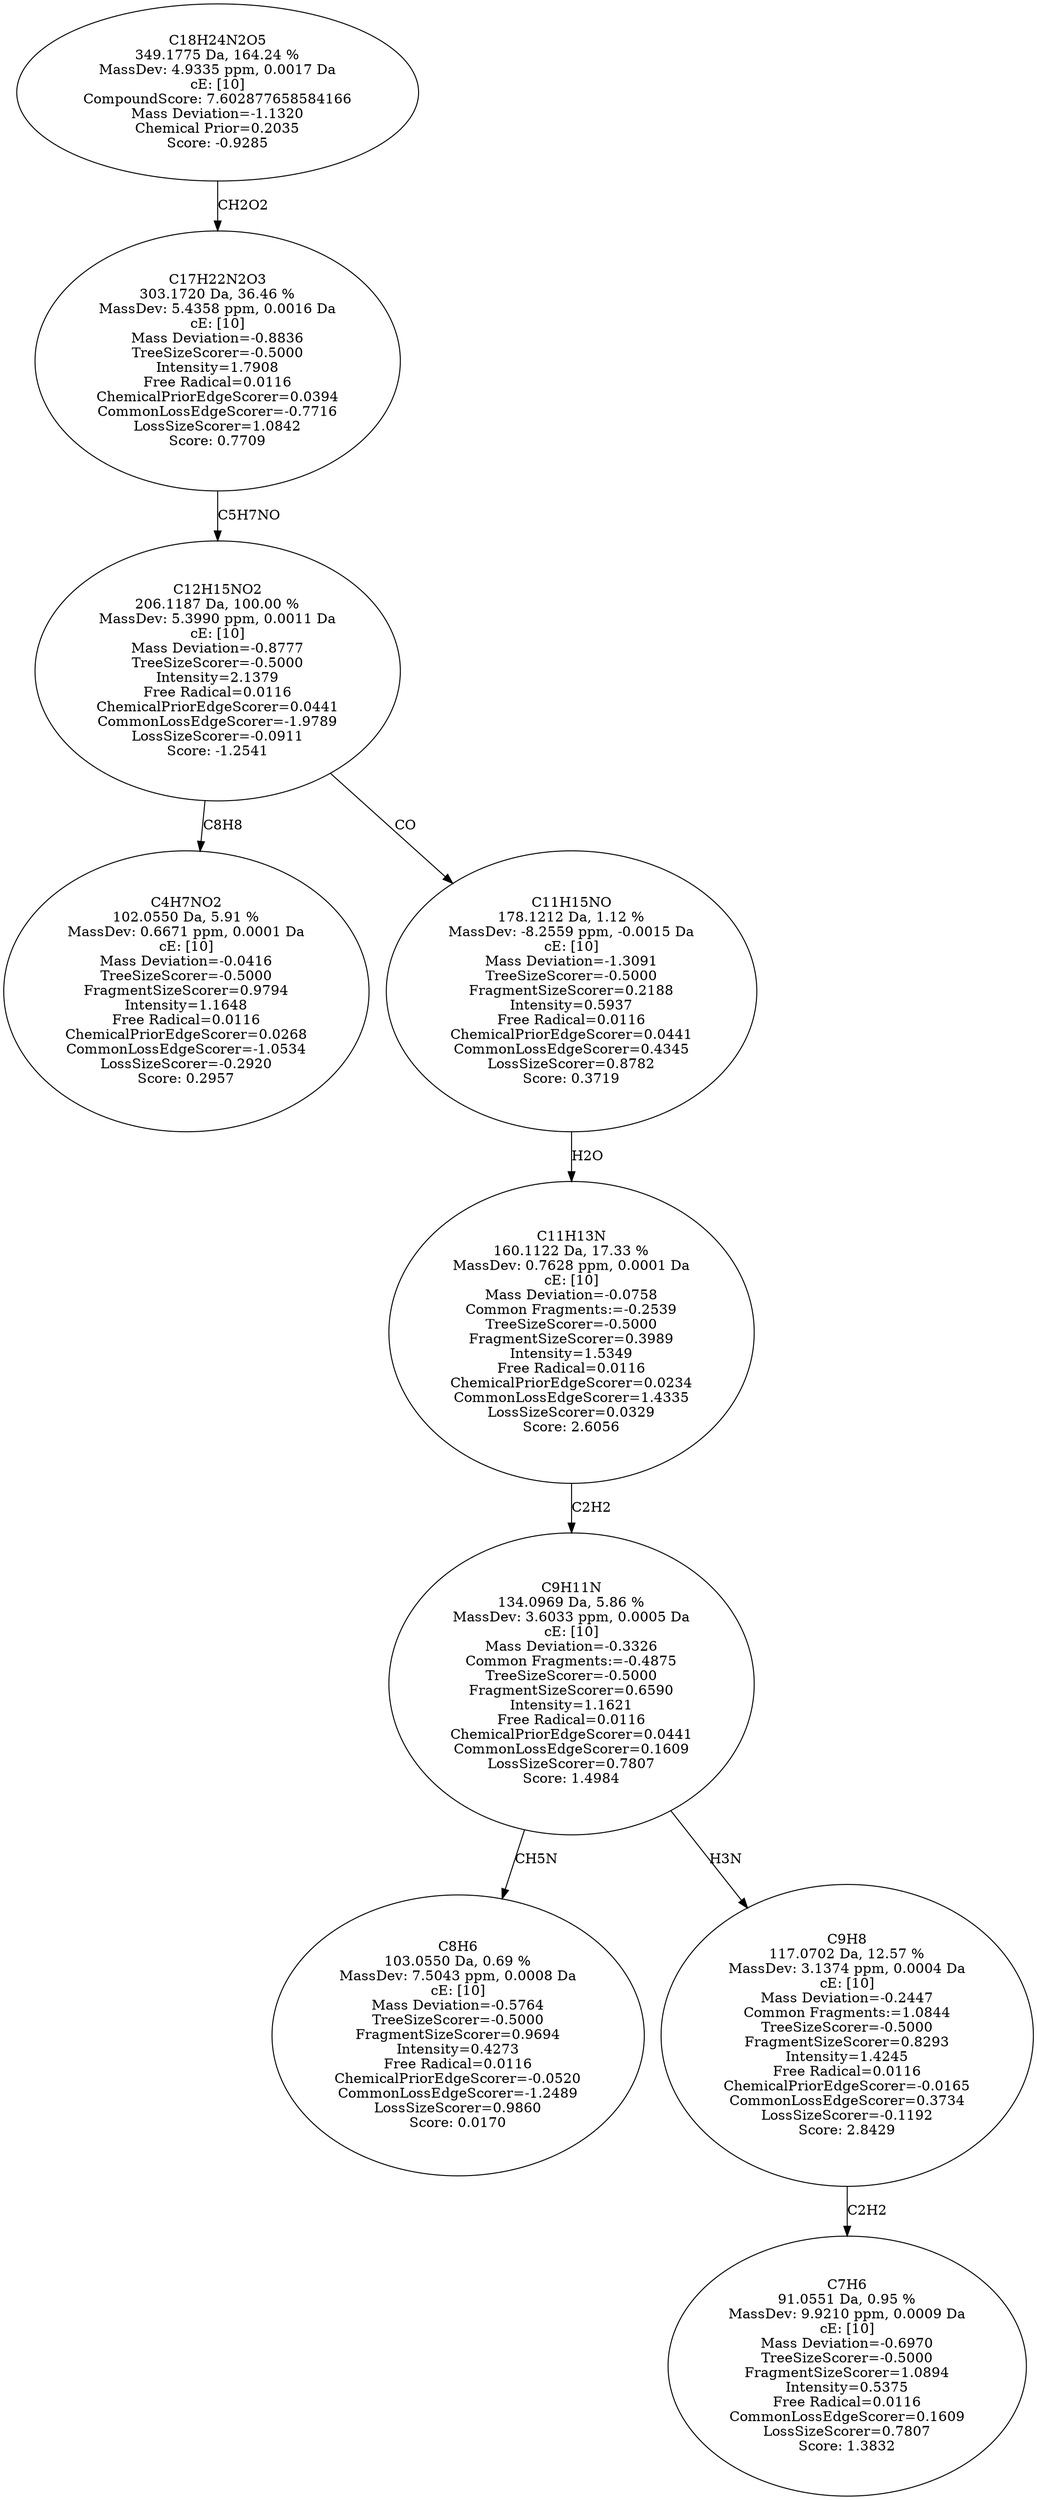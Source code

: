 strict digraph {
v1 [label="C4H7NO2\n102.0550 Da, 5.91 %\nMassDev: 0.6671 ppm, 0.0001 Da\ncE: [10]\nMass Deviation=-0.0416\nTreeSizeScorer=-0.5000\nFragmentSizeScorer=0.9794\nIntensity=1.1648\nFree Radical=0.0116\nChemicalPriorEdgeScorer=0.0268\nCommonLossEdgeScorer=-1.0534\nLossSizeScorer=-0.2920\nScore: 0.2957"];
v2 [label="C8H6\n103.0550 Da, 0.69 %\nMassDev: 7.5043 ppm, 0.0008 Da\ncE: [10]\nMass Deviation=-0.5764\nTreeSizeScorer=-0.5000\nFragmentSizeScorer=0.9694\nIntensity=0.4273\nFree Radical=0.0116\nChemicalPriorEdgeScorer=-0.0520\nCommonLossEdgeScorer=-1.2489\nLossSizeScorer=0.9860\nScore: 0.0170"];
v3 [label="C7H6\n91.0551 Da, 0.95 %\nMassDev: 9.9210 ppm, 0.0009 Da\ncE: [10]\nMass Deviation=-0.6970\nTreeSizeScorer=-0.5000\nFragmentSizeScorer=1.0894\nIntensity=0.5375\nFree Radical=0.0116\nCommonLossEdgeScorer=0.1609\nLossSizeScorer=0.7807\nScore: 1.3832"];
v4 [label="C9H8\n117.0702 Da, 12.57 %\nMassDev: 3.1374 ppm, 0.0004 Da\ncE: [10]\nMass Deviation=-0.2447\nCommon Fragments:=1.0844\nTreeSizeScorer=-0.5000\nFragmentSizeScorer=0.8293\nIntensity=1.4245\nFree Radical=0.0116\nChemicalPriorEdgeScorer=-0.0165\nCommonLossEdgeScorer=0.3734\nLossSizeScorer=-0.1192\nScore: 2.8429"];
v5 [label="C9H11N\n134.0969 Da, 5.86 %\nMassDev: 3.6033 ppm, 0.0005 Da\ncE: [10]\nMass Deviation=-0.3326\nCommon Fragments:=-0.4875\nTreeSizeScorer=-0.5000\nFragmentSizeScorer=0.6590\nIntensity=1.1621\nFree Radical=0.0116\nChemicalPriorEdgeScorer=0.0441\nCommonLossEdgeScorer=0.1609\nLossSizeScorer=0.7807\nScore: 1.4984"];
v6 [label="C11H13N\n160.1122 Da, 17.33 %\nMassDev: 0.7628 ppm, 0.0001 Da\ncE: [10]\nMass Deviation=-0.0758\nCommon Fragments:=-0.2539\nTreeSizeScorer=-0.5000\nFragmentSizeScorer=0.3989\nIntensity=1.5349\nFree Radical=0.0116\nChemicalPriorEdgeScorer=0.0234\nCommonLossEdgeScorer=1.4335\nLossSizeScorer=0.0329\nScore: 2.6056"];
v7 [label="C11H15NO\n178.1212 Da, 1.12 %\nMassDev: -8.2559 ppm, -0.0015 Da\ncE: [10]\nMass Deviation=-1.3091\nTreeSizeScorer=-0.5000\nFragmentSizeScorer=0.2188\nIntensity=0.5937\nFree Radical=0.0116\nChemicalPriorEdgeScorer=0.0441\nCommonLossEdgeScorer=0.4345\nLossSizeScorer=0.8782\nScore: 0.3719"];
v8 [label="C12H15NO2\n206.1187 Da, 100.00 %\nMassDev: 5.3990 ppm, 0.0011 Da\ncE: [10]\nMass Deviation=-0.8777\nTreeSizeScorer=-0.5000\nIntensity=2.1379\nFree Radical=0.0116\nChemicalPriorEdgeScorer=0.0441\nCommonLossEdgeScorer=-1.9789\nLossSizeScorer=-0.0911\nScore: -1.2541"];
v9 [label="C17H22N2O3\n303.1720 Da, 36.46 %\nMassDev: 5.4358 ppm, 0.0016 Da\ncE: [10]\nMass Deviation=-0.8836\nTreeSizeScorer=-0.5000\nIntensity=1.7908\nFree Radical=0.0116\nChemicalPriorEdgeScorer=0.0394\nCommonLossEdgeScorer=-0.7716\nLossSizeScorer=1.0842\nScore: 0.7709"];
v10 [label="C18H24N2O5\n349.1775 Da, 164.24 %\nMassDev: 4.9335 ppm, 0.0017 Da\ncE: [10]\nCompoundScore: 7.602877658584166\nMass Deviation=-1.1320\nChemical Prior=0.2035\nScore: -0.9285"];
v8 -> v1 [label="C8H8"];
v5 -> v2 [label="CH5N"];
v4 -> v3 [label="C2H2"];
v5 -> v4 [label="H3N"];
v6 -> v5 [label="C2H2"];
v7 -> v6 [label="H2O"];
v8 -> v7 [label="CO"];
v9 -> v8 [label="C5H7NO"];
v10 -> v9 [label="CH2O2"];
}
